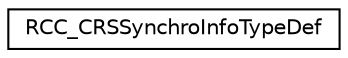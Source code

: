 digraph "Graphical Class Hierarchy"
{
 // LATEX_PDF_SIZE
  edge [fontname="Helvetica",fontsize="10",labelfontname="Helvetica",labelfontsize="10"];
  node [fontname="Helvetica",fontsize="10",shape=record];
  rankdir="LR";
  Node0 [label="RCC_CRSSynchroInfoTypeDef",height=0.2,width=0.4,color="black", fillcolor="white", style="filled",URL="$structRCC__CRSSynchroInfoTypeDef.html",tooltip="RCC_CRS Synchronization structure definition."];
}

